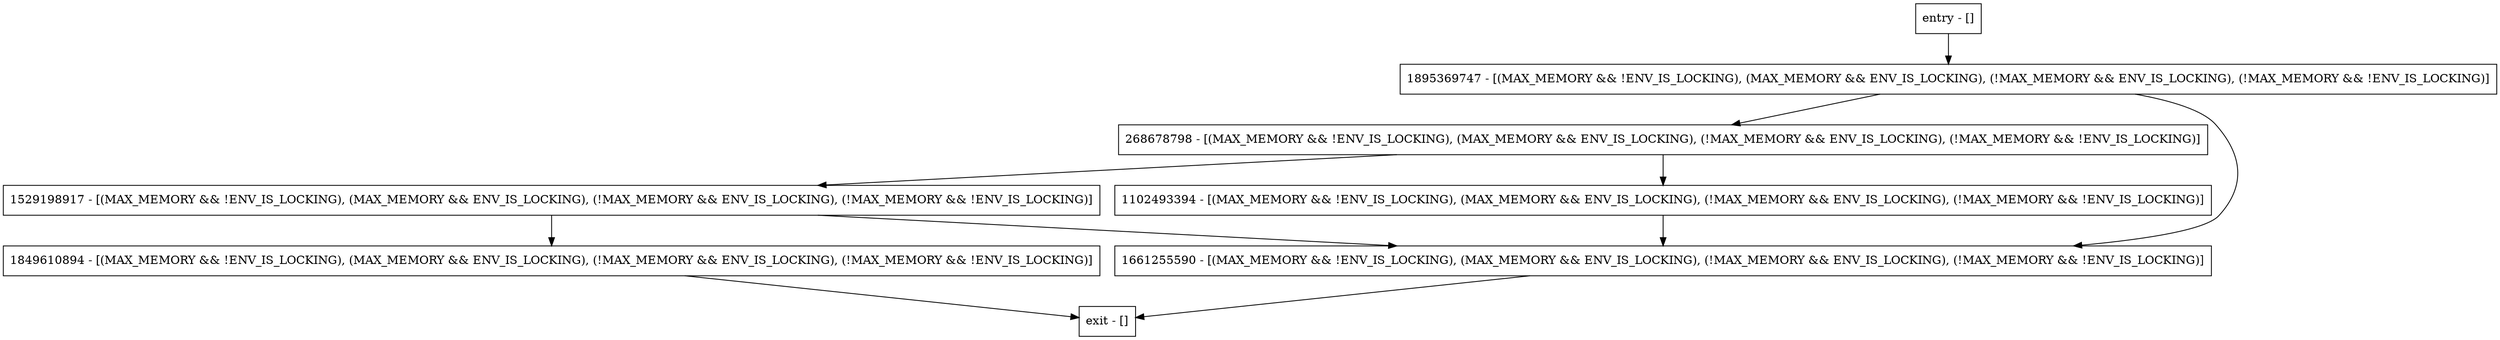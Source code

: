 digraph getDuration {
node [shape=record];
entry [label="entry - []"];
exit [label="exit - []"];
268678798 [label="268678798 - [(MAX_MEMORY && !ENV_IS_LOCKING), (MAX_MEMORY && ENV_IS_LOCKING), (!MAX_MEMORY && ENV_IS_LOCKING), (!MAX_MEMORY && !ENV_IS_LOCKING)]"];
1895369747 [label="1895369747 - [(MAX_MEMORY && !ENV_IS_LOCKING), (MAX_MEMORY && ENV_IS_LOCKING), (!MAX_MEMORY && ENV_IS_LOCKING), (!MAX_MEMORY && !ENV_IS_LOCKING)]"];
1529198917 [label="1529198917 - [(MAX_MEMORY && !ENV_IS_LOCKING), (MAX_MEMORY && ENV_IS_LOCKING), (!MAX_MEMORY && ENV_IS_LOCKING), (!MAX_MEMORY && !ENV_IS_LOCKING)]"];
1849610894 [label="1849610894 - [(MAX_MEMORY && !ENV_IS_LOCKING), (MAX_MEMORY && ENV_IS_LOCKING), (!MAX_MEMORY && ENV_IS_LOCKING), (!MAX_MEMORY && !ENV_IS_LOCKING)]"];
1102493394 [label="1102493394 - [(MAX_MEMORY && !ENV_IS_LOCKING), (MAX_MEMORY && ENV_IS_LOCKING), (!MAX_MEMORY && ENV_IS_LOCKING), (!MAX_MEMORY && !ENV_IS_LOCKING)]"];
1661255590 [label="1661255590 - [(MAX_MEMORY && !ENV_IS_LOCKING), (MAX_MEMORY && ENV_IS_LOCKING), (!MAX_MEMORY && ENV_IS_LOCKING), (!MAX_MEMORY && !ENV_IS_LOCKING)]"];
entry;
exit;
entry -> 1895369747;
268678798 -> 1529198917;
268678798 -> 1102493394;
1895369747 -> 268678798;
1895369747 -> 1661255590;
1529198917 -> 1849610894;
1529198917 -> 1661255590;
1849610894 -> exit;
1102493394 -> 1661255590;
1661255590 -> exit;
}

